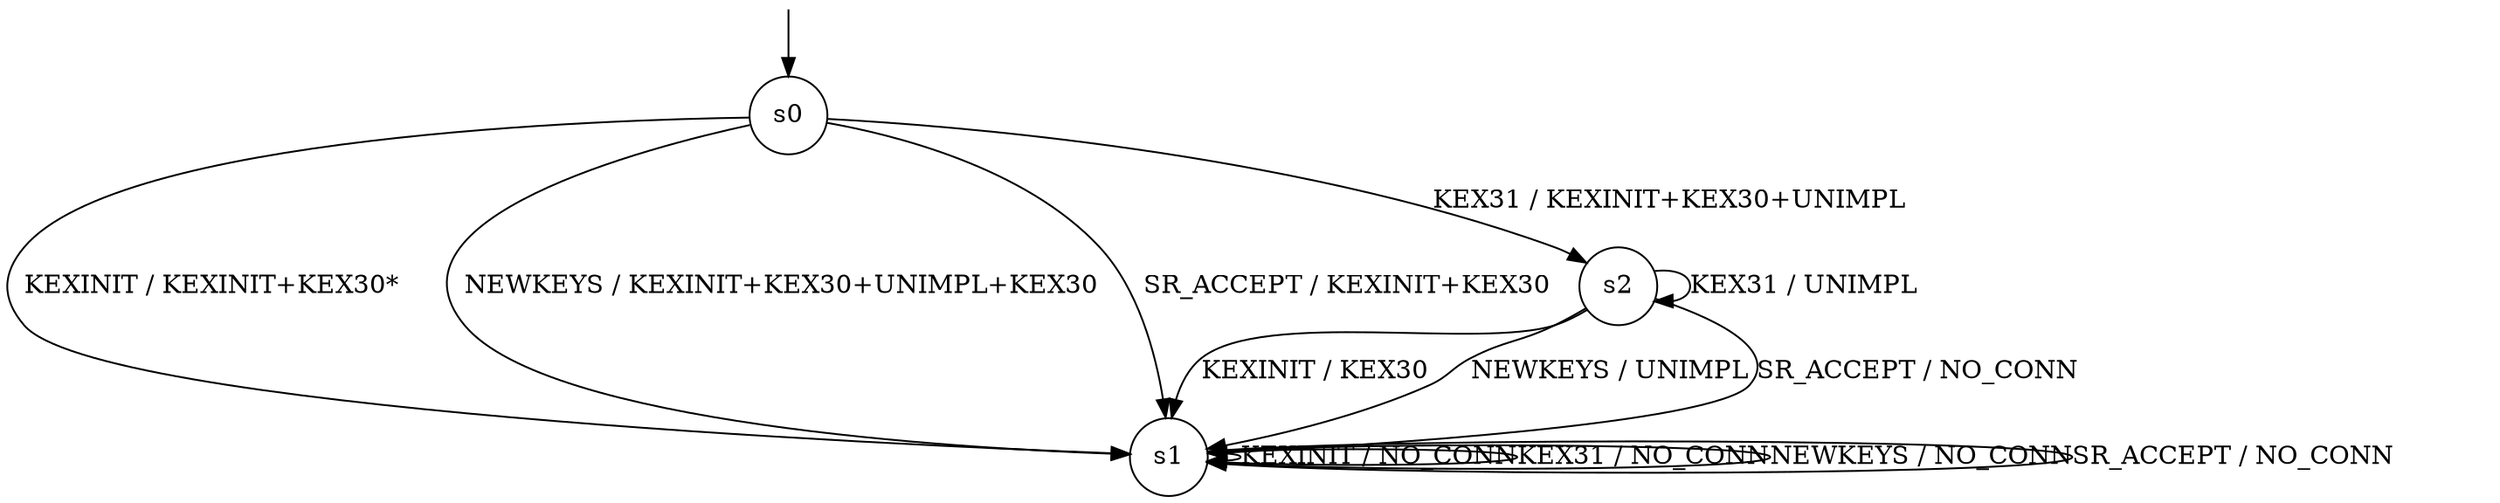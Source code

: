 digraph g {

	s0 [shape="circle" label="s0"];
	s1 [shape="circle" label="s1"];
	s2 [shape="circle" label="s2"];
	s0 -> s1 [label="KEXINIT / KEXINIT+KEX30*"];
	s0 -> s2 [label="KEX31 / KEXINIT+KEX30+UNIMPL"];
	s0 -> s1 [label="NEWKEYS / KEXINIT+KEX30+UNIMPL+KEX30"];
	s0 -> s1 [label="SR_ACCEPT / KEXINIT+KEX30"];
	s1 -> s1 [label="KEXINIT / NO_CONN"];
	s1 -> s1 [label="KEX31 / NO_CONN"];
	s1 -> s1 [label="NEWKEYS / NO_CONN"];
	s1 -> s1 [label="SR_ACCEPT / NO_CONN"];
	s2 -> s1 [label="KEXINIT / KEX30"];
	s2 -> s2 [label="KEX31 / UNIMPL"];
	s2 -> s1 [label="NEWKEYS / UNIMPL"];
	s2 -> s1 [label="SR_ACCEPT / NO_CONN"];

__start0 [label="" shape="none" width="0" height="0"];
__start0 -> s0;

}
